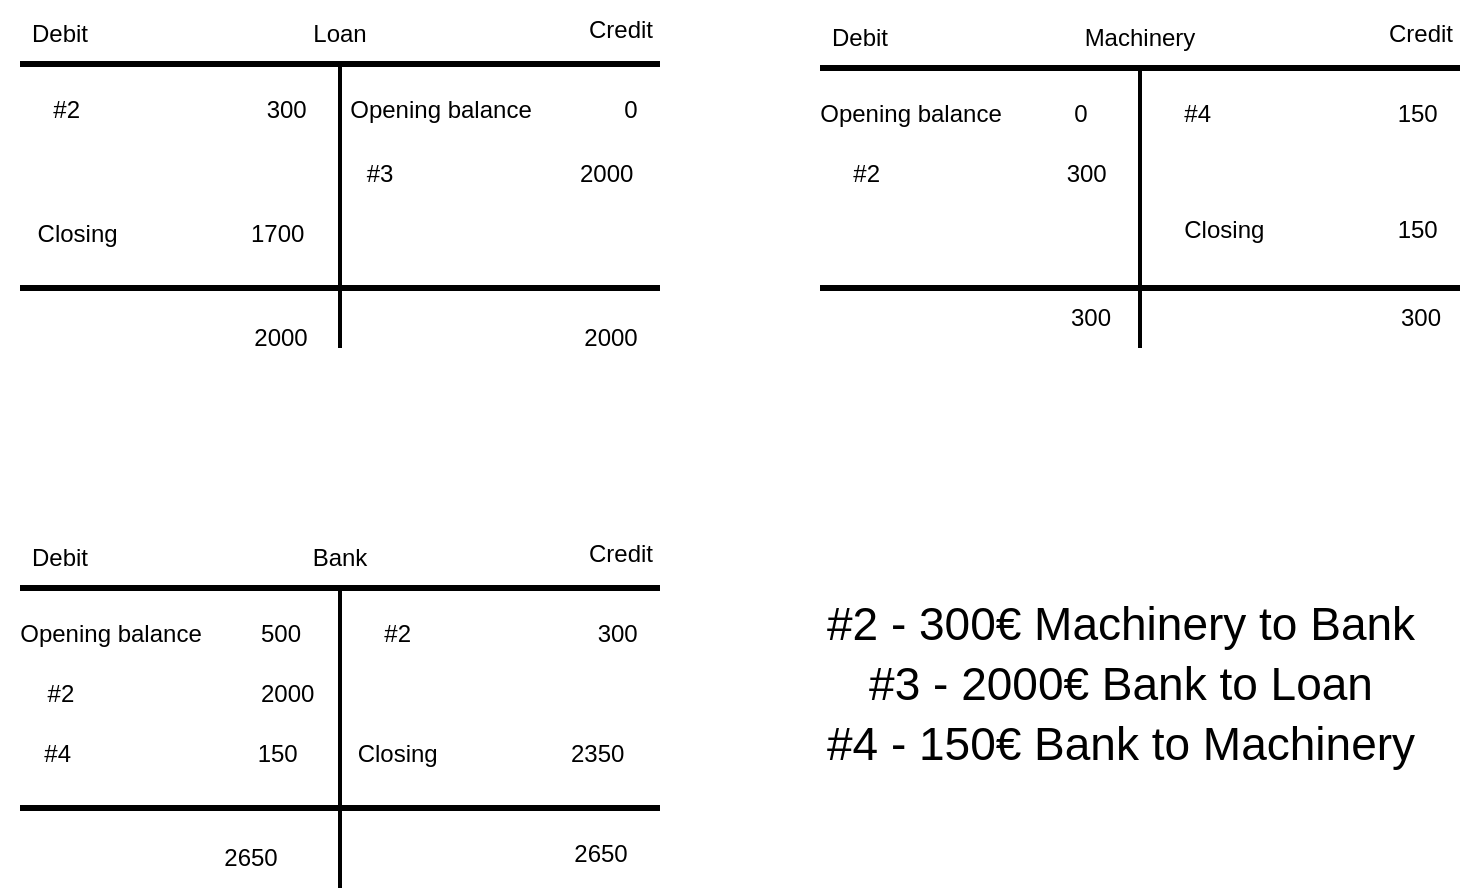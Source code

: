 <mxfile version="22.1.0" type="device">
  <diagram name="Page-1" id="_6tXJpaYJraSG6klHLh2">
    <mxGraphModel dx="1195" dy="789" grid="1" gridSize="10" guides="1" tooltips="1" connect="1" arrows="1" fold="1" page="1" pageScale="1" pageWidth="827" pageHeight="1169" background="#FFFFFF" math="0" shadow="0">
      <root>
        <mxCell id="0" />
        <mxCell id="1" parent="0" />
        <mxCell id="hpVH_sLHDDfUCjvfv6tk-1" value="" style="endArrow=none;html=1;rounded=0;strokeWidth=3;" edge="1" parent="1">
          <mxGeometry width="50" height="50" relative="1" as="geometry">
            <mxPoint x="40" y="320" as="sourcePoint" />
            <mxPoint x="360" y="320" as="targetPoint" />
          </mxGeometry>
        </mxCell>
        <mxCell id="hpVH_sLHDDfUCjvfv6tk-2" value="" style="endArrow=none;html=1;rounded=0;strokeWidth=2;" edge="1" parent="1">
          <mxGeometry width="50" height="50" relative="1" as="geometry">
            <mxPoint x="200" y="470" as="sourcePoint" />
            <mxPoint x="200" y="320" as="targetPoint" />
          </mxGeometry>
        </mxCell>
        <mxCell id="hpVH_sLHDDfUCjvfv6tk-3" value="Bank" style="text;html=1;strokeColor=none;fillColor=none;align=center;verticalAlign=middle;whiteSpace=wrap;rounded=0;" vertex="1" parent="1">
          <mxGeometry x="170" y="290" width="60" height="30" as="geometry" />
        </mxCell>
        <mxCell id="hpVH_sLHDDfUCjvfv6tk-5" value="Debit" style="text;html=1;strokeColor=none;fillColor=none;align=center;verticalAlign=middle;whiteSpace=wrap;rounded=0;" vertex="1" parent="1">
          <mxGeometry x="30" y="290" width="60" height="30" as="geometry" />
        </mxCell>
        <mxCell id="hpVH_sLHDDfUCjvfv6tk-6" value="Credit" style="text;html=1;align=center;verticalAlign=middle;resizable=0;points=[];autosize=1;strokeColor=none;fillColor=none;" vertex="1" parent="1">
          <mxGeometry x="310" y="288" width="60" height="30" as="geometry" />
        </mxCell>
        <mxCell id="hpVH_sLHDDfUCjvfv6tk-12" value="Opening balance" style="text;html=1;align=center;verticalAlign=middle;resizable=0;points=[];autosize=1;strokeColor=none;fillColor=none;" vertex="1" parent="1">
          <mxGeometry x="30" y="328" width="110" height="30" as="geometry" />
        </mxCell>
        <mxCell id="hpVH_sLHDDfUCjvfv6tk-14" value="500" style="text;html=1;align=center;verticalAlign=middle;resizable=0;points=[];autosize=1;strokeColor=none;fillColor=none;" vertex="1" parent="1">
          <mxGeometry x="150" y="328" width="40" height="30" as="geometry" />
        </mxCell>
        <mxCell id="hpVH_sLHDDfUCjvfv6tk-21" value="&lt;font style=&quot;font-size: 23px;&quot;&gt;#2 - 300€ Machinery to Bank&lt;/font&gt;" style="text;html=1;align=center;verticalAlign=middle;resizable=0;points=[];autosize=1;strokeColor=none;fillColor=none;strokeWidth=5;" vertex="1" parent="1">
          <mxGeometry x="430" y="318" width="320" height="40" as="geometry" />
        </mxCell>
        <mxCell id="hpVH_sLHDDfUCjvfv6tk-22" value="" style="endArrow=none;html=1;rounded=0;strokeWidth=3;" edge="1" parent="1">
          <mxGeometry width="50" height="50" relative="1" as="geometry">
            <mxPoint x="440" y="60" as="sourcePoint" />
            <mxPoint x="760" y="60" as="targetPoint" />
          </mxGeometry>
        </mxCell>
        <mxCell id="hpVH_sLHDDfUCjvfv6tk-23" value="" style="endArrow=none;html=1;rounded=0;strokeWidth=2;" edge="1" parent="1">
          <mxGeometry width="50" height="50" relative="1" as="geometry">
            <mxPoint x="600" y="200" as="sourcePoint" />
            <mxPoint x="600" y="60" as="targetPoint" />
          </mxGeometry>
        </mxCell>
        <mxCell id="hpVH_sLHDDfUCjvfv6tk-24" value="Machinery" style="text;html=1;strokeColor=none;fillColor=none;align=center;verticalAlign=middle;whiteSpace=wrap;rounded=0;" vertex="1" parent="1">
          <mxGeometry x="570" y="30" width="60" height="30" as="geometry" />
        </mxCell>
        <mxCell id="hpVH_sLHDDfUCjvfv6tk-25" value="Debit" style="text;html=1;strokeColor=none;fillColor=none;align=center;verticalAlign=middle;whiteSpace=wrap;rounded=0;" vertex="1" parent="1">
          <mxGeometry x="430" y="30" width="60" height="30" as="geometry" />
        </mxCell>
        <mxCell id="hpVH_sLHDDfUCjvfv6tk-26" value="Credit" style="text;html=1;align=center;verticalAlign=middle;resizable=0;points=[];autosize=1;strokeColor=none;fillColor=none;" vertex="1" parent="1">
          <mxGeometry x="710" y="28" width="60" height="30" as="geometry" />
        </mxCell>
        <mxCell id="hpVH_sLHDDfUCjvfv6tk-27" value="Opening balance" style="text;html=1;align=center;verticalAlign=middle;resizable=0;points=[];autosize=1;strokeColor=none;fillColor=none;" vertex="1" parent="1">
          <mxGeometry x="430" y="68" width="110" height="30" as="geometry" />
        </mxCell>
        <mxCell id="hpVH_sLHDDfUCjvfv6tk-28" value="0" style="text;html=1;align=center;verticalAlign=middle;resizable=0;points=[];autosize=1;strokeColor=none;fillColor=none;" vertex="1" parent="1">
          <mxGeometry x="555" y="68" width="30" height="30" as="geometry" />
        </mxCell>
        <mxCell id="hpVH_sLHDDfUCjvfv6tk-29" value="#2&amp;nbsp;&lt;span style=&quot;white-space: pre;&quot;&gt;&#x9;&lt;span style=&quot;white-space: pre;&quot;&gt;&#x9;&lt;/span&gt;&lt;span style=&quot;white-space: pre;&quot;&gt;&#x9;&lt;/span&gt;&lt;/span&gt;&lt;span style=&quot;white-space: pre;&quot;&gt;&#x9;&lt;/span&gt;300" style="text;html=1;strokeColor=none;fillColor=none;align=center;verticalAlign=middle;whiteSpace=wrap;rounded=0;" vertex="1" parent="1">
          <mxGeometry x="490" y="98" width="60" height="30" as="geometry" />
        </mxCell>
        <mxCell id="hpVH_sLHDDfUCjvfv6tk-30" value="#2&lt;span style=&quot;white-space: pre;&quot;&gt;&#x9;&lt;span style=&quot;white-space: pre;&quot;&gt;&#x9;&lt;/span&gt;&lt;span style=&quot;white-space: pre;&quot;&gt;&#x9;&lt;/span&gt;&lt;/span&gt;&lt;span style=&quot;white-space: pre;&quot;&gt;&#x9;&lt;/span&gt;300" style="text;html=1;align=center;verticalAlign=middle;resizable=0;points=[];autosize=1;strokeColor=none;fillColor=none;" vertex="1" parent="1">
          <mxGeometry x="210" y="328" width="150" height="30" as="geometry" />
        </mxCell>
        <mxCell id="hpVH_sLHDDfUCjvfv6tk-32" value="" style="endArrow=none;html=1;rounded=0;strokeWidth=3;" edge="1" parent="1">
          <mxGeometry width="50" height="50" relative="1" as="geometry">
            <mxPoint x="40" y="58" as="sourcePoint" />
            <mxPoint x="360" y="58" as="targetPoint" />
          </mxGeometry>
        </mxCell>
        <mxCell id="hpVH_sLHDDfUCjvfv6tk-33" value="" style="endArrow=none;html=1;rounded=0;strokeWidth=2;" edge="1" parent="1">
          <mxGeometry width="50" height="50" relative="1" as="geometry">
            <mxPoint x="200" y="200" as="sourcePoint" />
            <mxPoint x="200" y="58" as="targetPoint" />
          </mxGeometry>
        </mxCell>
        <mxCell id="hpVH_sLHDDfUCjvfv6tk-34" value="Loan" style="text;html=1;strokeColor=none;fillColor=none;align=center;verticalAlign=middle;whiteSpace=wrap;rounded=0;" vertex="1" parent="1">
          <mxGeometry x="170" y="28" width="60" height="30" as="geometry" />
        </mxCell>
        <mxCell id="hpVH_sLHDDfUCjvfv6tk-35" value="Debit" style="text;html=1;strokeColor=none;fillColor=none;align=center;verticalAlign=middle;whiteSpace=wrap;rounded=0;" vertex="1" parent="1">
          <mxGeometry x="30" y="28" width="60" height="30" as="geometry" />
        </mxCell>
        <mxCell id="hpVH_sLHDDfUCjvfv6tk-36" value="Credit" style="text;html=1;align=center;verticalAlign=middle;resizable=0;points=[];autosize=1;strokeColor=none;fillColor=none;" vertex="1" parent="1">
          <mxGeometry x="310" y="26" width="60" height="30" as="geometry" />
        </mxCell>
        <mxCell id="hpVH_sLHDDfUCjvfv6tk-37" value="Opening balance" style="text;html=1;align=center;verticalAlign=middle;resizable=0;points=[];autosize=1;strokeColor=none;fillColor=none;" vertex="1" parent="1">
          <mxGeometry x="195" y="66" width="110" height="30" as="geometry" />
        </mxCell>
        <mxCell id="hpVH_sLHDDfUCjvfv6tk-38" value="0" style="text;html=1;align=center;verticalAlign=middle;resizable=0;points=[];autosize=1;strokeColor=none;fillColor=none;" vertex="1" parent="1">
          <mxGeometry x="330" y="66" width="30" height="30" as="geometry" />
        </mxCell>
        <mxCell id="hpVH_sLHDDfUCjvfv6tk-39" value="#2&amp;nbsp;&lt;span style=&quot;white-space: pre;&quot;&gt;&#x9;&lt;span style=&quot;white-space: pre;&quot;&gt;&#x9;&lt;/span&gt;&lt;span style=&quot;white-space: pre;&quot;&gt;&#x9;&lt;/span&gt;&lt;/span&gt;&lt;span style=&quot;white-space: pre;&quot;&gt;&#x9;&lt;/span&gt;300" style="text;html=1;strokeColor=none;fillColor=none;align=center;verticalAlign=middle;whiteSpace=wrap;rounded=0;" vertex="1" parent="1">
          <mxGeometry x="90" y="73" width="60" height="16" as="geometry" />
        </mxCell>
        <mxCell id="hpVH_sLHDDfUCjvfv6tk-40" value="#3&amp;nbsp;&lt;span style=&quot;white-space: pre;&quot;&gt;&#x9;&lt;span style=&quot;white-space: pre;&quot;&gt;&#x9;&lt;/span&gt;&lt;span style=&quot;white-space: pre;&quot;&gt;&#x9;&lt;/span&gt;&lt;/span&gt;&lt;span style=&quot;white-space: pre;&quot;&gt;&#x9;&lt;/span&gt;2000" style="text;html=1;strokeColor=none;fillColor=none;align=center;verticalAlign=middle;whiteSpace=wrap;rounded=0;" vertex="1" parent="1">
          <mxGeometry x="250" y="98" width="60" height="30" as="geometry" />
        </mxCell>
        <mxCell id="hpVH_sLHDDfUCjvfv6tk-42" value="&lt;font style=&quot;font-size: 23px;&quot;&gt;#3 - 2000€ Bank to Loan&lt;/font&gt;" style="text;html=1;align=center;verticalAlign=middle;resizable=0;points=[];autosize=1;strokeColor=none;fillColor=none;strokeWidth=5;" vertex="1" parent="1">
          <mxGeometry x="450" y="348" width="280" height="40" as="geometry" />
        </mxCell>
        <mxCell id="hpVH_sLHDDfUCjvfv6tk-43" value="#2&lt;span style=&quot;white-space: pre;&quot;&gt;&#x9;&lt;/span&gt;&lt;span style=&quot;white-space: pre;&quot;&gt;&#x9;&lt;span style=&quot;white-space: pre;&quot;&gt;&#x9;&lt;/span&gt;&lt;span style=&quot;white-space: pre;&quot;&gt;&#x9;&lt;/span&gt;2&lt;/span&gt;000" style="text;html=1;align=center;verticalAlign=middle;resizable=0;points=[];autosize=1;strokeColor=none;fillColor=none;" vertex="1" parent="1">
          <mxGeometry x="40" y="358" width="160" height="30" as="geometry" />
        </mxCell>
        <mxCell id="hpVH_sLHDDfUCjvfv6tk-44" value="#4&lt;span style=&quot;white-space: pre;&quot;&gt;&#x9;&lt;/span&gt;&lt;span style=&quot;white-space: pre;&quot;&gt;&#x9;&lt;span style=&quot;white-space: pre;&quot;&gt;&#x9;&lt;/span&gt;&lt;span style=&quot;white-space: pre;&quot;&gt;&#x9;&lt;/span&gt;&lt;/span&gt;150" style="text;html=1;align=center;verticalAlign=middle;resizable=0;points=[];autosize=1;strokeColor=none;fillColor=none;" vertex="1" parent="1">
          <mxGeometry x="610" y="68" width="150" height="30" as="geometry" />
        </mxCell>
        <mxCell id="hpVH_sLHDDfUCjvfv6tk-45" value="#4&lt;span style=&quot;white-space: pre;&quot;&gt;&#x9;&lt;span style=&quot;white-space: pre;&quot;&gt;&#x9;&lt;/span&gt;&lt;span style=&quot;white-space: pre;&quot;&gt;&#x9;&lt;/span&gt;&lt;/span&gt;&lt;span style=&quot;white-space: pre;&quot;&gt;&#x9;&lt;/span&gt;150" style="text;html=1;align=center;verticalAlign=middle;resizable=0;points=[];autosize=1;strokeColor=none;fillColor=none;" vertex="1" parent="1">
          <mxGeometry x="40" y="388" width="150" height="30" as="geometry" />
        </mxCell>
        <mxCell id="hpVH_sLHDDfUCjvfv6tk-46" value="&lt;font style=&quot;font-size: 23px;&quot;&gt;#4 - 150€ Bank to Machinery&lt;/font&gt;" style="text;html=1;align=center;verticalAlign=middle;resizable=0;points=[];autosize=1;strokeColor=none;fillColor=none;strokeWidth=5;" vertex="1" parent="1">
          <mxGeometry x="430" y="378" width="320" height="40" as="geometry" />
        </mxCell>
        <mxCell id="hpVH_sLHDDfUCjvfv6tk-48" value="" style="endArrow=none;html=1;rounded=0;strokeWidth=3;" edge="1" parent="1">
          <mxGeometry width="50" height="50" relative="1" as="geometry">
            <mxPoint x="40" y="170" as="sourcePoint" />
            <mxPoint x="360" y="170" as="targetPoint" />
          </mxGeometry>
        </mxCell>
        <mxCell id="hpVH_sLHDDfUCjvfv6tk-49" value="" style="endArrow=none;html=1;rounded=0;strokeWidth=3;" edge="1" parent="1">
          <mxGeometry width="50" height="50" relative="1" as="geometry">
            <mxPoint x="440" y="170" as="sourcePoint" />
            <mxPoint x="760" y="170" as="targetPoint" />
          </mxGeometry>
        </mxCell>
        <mxCell id="hpVH_sLHDDfUCjvfv6tk-51" value="" style="endArrow=none;html=1;rounded=0;strokeWidth=3;" edge="1" parent="1">
          <mxGeometry width="50" height="50" relative="1" as="geometry">
            <mxPoint x="40" y="430" as="sourcePoint" />
            <mxPoint x="360" y="430" as="targetPoint" />
          </mxGeometry>
        </mxCell>
        <mxCell id="hpVH_sLHDDfUCjvfv6tk-53" value="&lt;span style=&quot;white-space: pre;&quot;&gt;&#x9;&lt;span style=&quot;white-space: pre;&quot;&gt;&#x9;&lt;/span&gt;&lt;span style=&quot;white-space: pre;&quot;&gt;&#x9;&lt;/span&gt;&lt;/span&gt;2650" style="text;html=1;align=center;verticalAlign=middle;resizable=0;points=[];autosize=1;strokeColor=none;fillColor=none;" vertex="1" parent="1">
          <mxGeometry x="50" y="440" width="130" height="30" as="geometry" />
        </mxCell>
        <mxCell id="hpVH_sLHDDfUCjvfv6tk-54" value="Closing&lt;span style=&quot;white-space: pre;&quot;&gt;&#x9;&lt;span style=&quot;white-space: pre;&quot;&gt;&#x9;&lt;/span&gt;&lt;span style=&quot;white-space: pre;&quot;&gt;&#x9;&lt;/span&gt;&lt;/span&gt;2350" style="text;html=1;align=center;verticalAlign=middle;resizable=0;points=[];autosize=1;strokeColor=none;fillColor=none;" vertex="1" parent="1">
          <mxGeometry x="195" y="388" width="160" height="30" as="geometry" />
        </mxCell>
        <mxCell id="hpVH_sLHDDfUCjvfv6tk-56" value="&lt;span style=&quot;white-space: pre;&quot;&gt;&#x9;&lt;span style=&quot;white-space: pre;&quot;&gt;&#x9;&lt;/span&gt;&lt;span style=&quot;white-space: pre;&quot;&gt;&#x9;&lt;/span&gt;&lt;/span&gt;2650" style="text;html=1;align=center;verticalAlign=middle;resizable=0;points=[];autosize=1;strokeColor=none;fillColor=none;" vertex="1" parent="1">
          <mxGeometry x="225" y="438" width="130" height="30" as="geometry" />
        </mxCell>
        <mxCell id="hpVH_sLHDDfUCjvfv6tk-58" value="Closing&lt;span style=&quot;white-space: pre;&quot;&gt;&#x9;&lt;span style=&quot;white-space: pre;&quot;&gt;&#x9;&lt;/span&gt;&lt;span style=&quot;white-space: pre;&quot;&gt;&#x9;&lt;/span&gt;&lt;/span&gt;150" style="text;html=1;align=center;verticalAlign=middle;resizable=0;points=[];autosize=1;strokeColor=none;fillColor=none;" vertex="1" parent="1">
          <mxGeometry x="610" y="126" width="150" height="30" as="geometry" />
        </mxCell>
        <mxCell id="hpVH_sLHDDfUCjvfv6tk-59" value="Closing&lt;span style=&quot;white-space: pre;&quot;&gt;&#x9;&lt;span style=&quot;white-space: pre;&quot;&gt;&#x9;&lt;/span&gt;&lt;span style=&quot;white-space: pre;&quot;&gt;&#x9;&lt;/span&gt;1&lt;/span&gt;700" style="text;html=1;align=center;verticalAlign=middle;resizable=0;points=[];autosize=1;strokeColor=none;fillColor=none;" vertex="1" parent="1">
          <mxGeometry x="35" y="128" width="160" height="30" as="geometry" />
        </mxCell>
        <mxCell id="hpVH_sLHDDfUCjvfv6tk-60" value="2000" style="text;html=1;align=center;verticalAlign=middle;resizable=0;points=[];autosize=1;strokeColor=none;fillColor=none;" vertex="1" parent="1">
          <mxGeometry x="310" y="180" width="50" height="30" as="geometry" />
        </mxCell>
        <mxCell id="hpVH_sLHDDfUCjvfv6tk-62" value="2000" style="text;html=1;align=center;verticalAlign=middle;resizable=0;points=[];autosize=1;strokeColor=none;fillColor=none;" vertex="1" parent="1">
          <mxGeometry x="145" y="180" width="50" height="30" as="geometry" />
        </mxCell>
        <mxCell id="hpVH_sLHDDfUCjvfv6tk-63" value="300" style="text;html=1;align=center;verticalAlign=middle;resizable=0;points=[];autosize=1;strokeColor=none;fillColor=none;" vertex="1" parent="1">
          <mxGeometry x="555" y="170" width="40" height="30" as="geometry" />
        </mxCell>
        <mxCell id="hpVH_sLHDDfUCjvfv6tk-64" value="300" style="text;html=1;align=center;verticalAlign=middle;resizable=0;points=[];autosize=1;strokeColor=none;fillColor=none;" vertex="1" parent="1">
          <mxGeometry x="720" y="170" width="40" height="30" as="geometry" />
        </mxCell>
      </root>
    </mxGraphModel>
  </diagram>
</mxfile>
